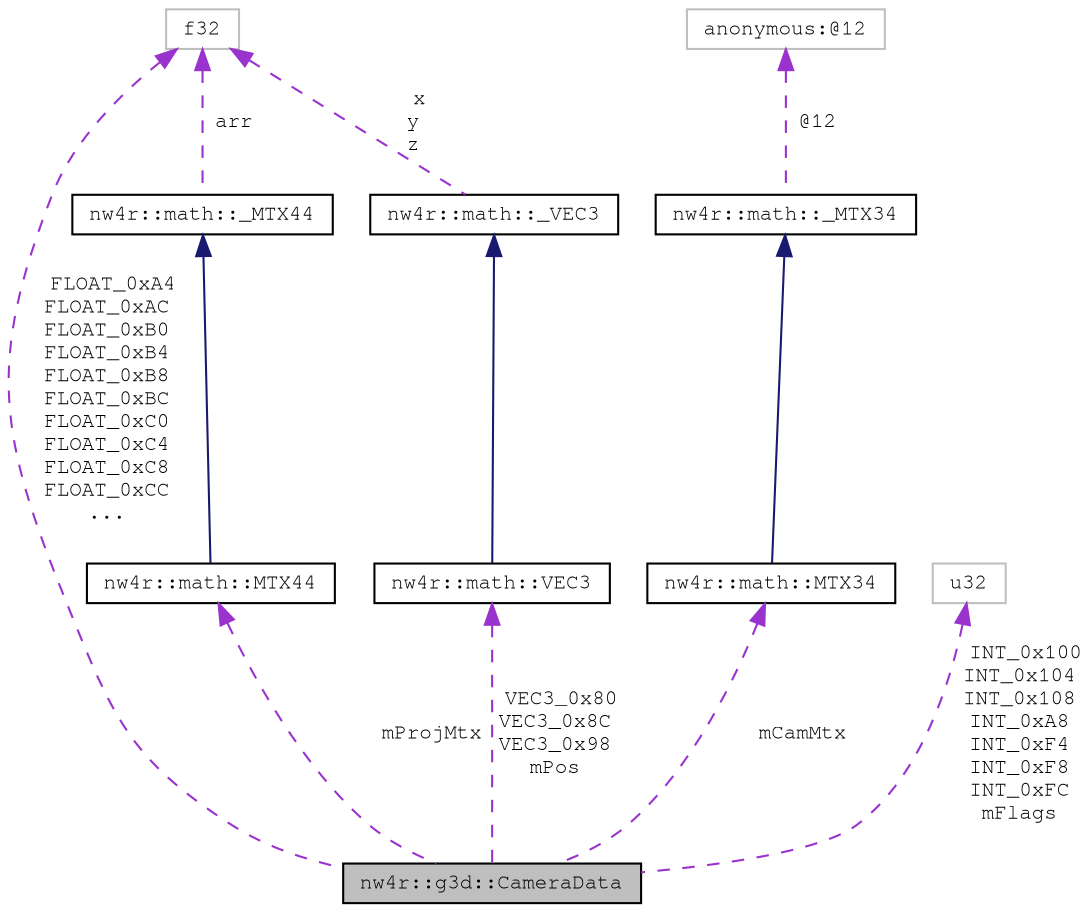 digraph "nw4r::g3d::CameraData"
{
 // LATEX_PDF_SIZE
  edge [fontname="FreeMono",fontsize="10",labelfontname="FreeMono",labelfontsize="10"];
  node [fontname="FreeMono",fontsize="10",shape=record];
  Node1 [label="nw4r::g3d::CameraData",height=0.2,width=0.4,color="black", fillcolor="grey75", style="filled", fontcolor="black",tooltip=" "];
  Node2 -> Node1 [dir="back",color="darkorchid3",fontsize="10",style="dashed",label=" mProjMtx" ,fontname="FreeMono"];
  Node2 [label="nw4r::math::MTX44",height=0.2,width=0.4,color="black", fillcolor="white", style="filled",URL="$structnw4r_1_1math_1_1_m_t_x44.html",tooltip=" "];
  Node3 -> Node2 [dir="back",color="midnightblue",fontsize="10",style="solid",fontname="FreeMono"];
  Node3 [label="nw4r::math::_MTX44",height=0.2,width=0.4,color="black", fillcolor="white", style="filled",URL="$structnw4r_1_1math_1_1___m_t_x44.html",tooltip=" "];
  Node4 -> Node3 [dir="back",color="darkorchid3",fontsize="10",style="dashed",label=" arr" ,fontname="FreeMono"];
  Node4 [label="f32",height=0.2,width=0.4,color="grey75", fillcolor="white", style="filled",tooltip=" "];
  Node5 -> Node1 [dir="back",color="darkorchid3",fontsize="10",style="dashed",label=" mCamMtx" ,fontname="FreeMono"];
  Node5 [label="nw4r::math::MTX34",height=0.2,width=0.4,color="black", fillcolor="white", style="filled",URL="$structnw4r_1_1math_1_1_m_t_x34.html",tooltip=" "];
  Node6 -> Node5 [dir="back",color="midnightblue",fontsize="10",style="solid",fontname="FreeMono"];
  Node6 [label="nw4r::math::_MTX34",height=0.2,width=0.4,color="black", fillcolor="white", style="filled",URL="$structnw4r_1_1math_1_1___m_t_x34.html",tooltip=" "];
  Node7 -> Node6 [dir="back",color="darkorchid3",fontsize="10",style="dashed",label=" @12" ,fontname="FreeMono"];
  Node7 [label="anonymous:@12",height=0.2,width=0.4,color="grey75", fillcolor="white", style="filled",tooltip=" "];
  Node8 -> Node1 [dir="back",color="darkorchid3",fontsize="10",style="dashed",label=" VEC3_0x80\nVEC3_0x8C\nVEC3_0x98\nmPos" ,fontname="FreeMono"];
  Node8 [label="nw4r::math::VEC3",height=0.2,width=0.4,color="black", fillcolor="white", style="filled",URL="$structnw4r_1_1math_1_1_v_e_c3.html",tooltip=" "];
  Node9 -> Node8 [dir="back",color="midnightblue",fontsize="10",style="solid",fontname="FreeMono"];
  Node9 [label="nw4r::math::_VEC3",height=0.2,width=0.4,color="black", fillcolor="white", style="filled",URL="$structnw4r_1_1math_1_1___v_e_c3.html",tooltip=" "];
  Node4 -> Node9 [dir="back",color="darkorchid3",fontsize="10",style="dashed",label=" x\ny\nz" ,fontname="FreeMono"];
  Node10 -> Node1 [dir="back",color="darkorchid3",fontsize="10",style="dashed",label=" INT_0x100\nINT_0x104\nINT_0x108\nINT_0xA8\nINT_0xF4\nINT_0xF8\nINT_0xFC\nmFlags" ,fontname="FreeMono"];
  Node10 [label="u32",height=0.2,width=0.4,color="grey75", fillcolor="white", style="filled",tooltip=" "];
  Node4 -> Node1 [dir="back",color="darkorchid3",fontsize="10",style="dashed",label=" FLOAT_0xA4\nFLOAT_0xAC\nFLOAT_0xB0\nFLOAT_0xB4\nFLOAT_0xB8\nFLOAT_0xBC\nFLOAT_0xC0\nFLOAT_0xC4\nFLOAT_0xC8\nFLOAT_0xCC\n..." ,fontname="FreeMono"];
}
